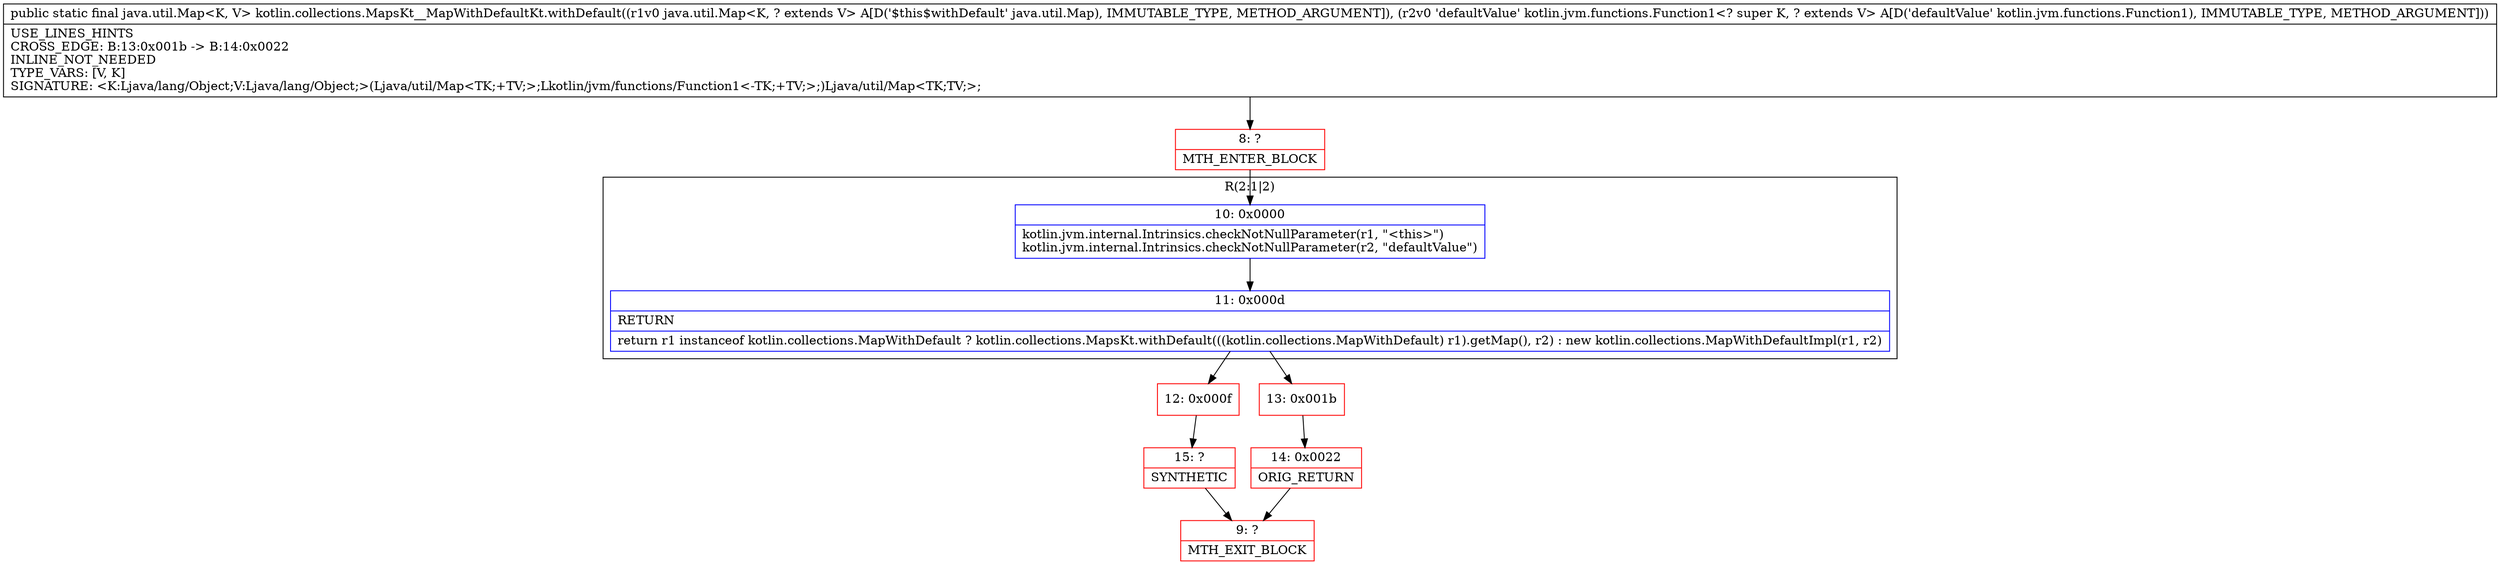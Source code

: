 digraph "CFG forkotlin.collections.MapsKt__MapWithDefaultKt.withDefault(Ljava\/util\/Map;Lkotlin\/jvm\/functions\/Function1;)Ljava\/util\/Map;" {
subgraph cluster_Region_307641881 {
label = "R(2:1|2)";
node [shape=record,color=blue];
Node_10 [shape=record,label="{10\:\ 0x0000|kotlin.jvm.internal.Intrinsics.checkNotNullParameter(r1, \"\<this\>\")\lkotlin.jvm.internal.Intrinsics.checkNotNullParameter(r2, \"defaultValue\")\l}"];
Node_11 [shape=record,label="{11\:\ 0x000d|RETURN\l|return r1 instanceof kotlin.collections.MapWithDefault ? kotlin.collections.MapsKt.withDefault(((kotlin.collections.MapWithDefault) r1).getMap(), r2) : new kotlin.collections.MapWithDefaultImpl(r1, r2)\l}"];
}
Node_8 [shape=record,color=red,label="{8\:\ ?|MTH_ENTER_BLOCK\l}"];
Node_12 [shape=record,color=red,label="{12\:\ 0x000f}"];
Node_15 [shape=record,color=red,label="{15\:\ ?|SYNTHETIC\l}"];
Node_9 [shape=record,color=red,label="{9\:\ ?|MTH_EXIT_BLOCK\l}"];
Node_13 [shape=record,color=red,label="{13\:\ 0x001b}"];
Node_14 [shape=record,color=red,label="{14\:\ 0x0022|ORIG_RETURN\l}"];
MethodNode[shape=record,label="{public static final java.util.Map\<K, V\> kotlin.collections.MapsKt__MapWithDefaultKt.withDefault((r1v0 java.util.Map\<K, ? extends V\> A[D('$this$withDefault' java.util.Map), IMMUTABLE_TYPE, METHOD_ARGUMENT]), (r2v0 'defaultValue' kotlin.jvm.functions.Function1\<? super K, ? extends V\> A[D('defaultValue' kotlin.jvm.functions.Function1), IMMUTABLE_TYPE, METHOD_ARGUMENT]))  | USE_LINES_HINTS\lCROSS_EDGE: B:13:0x001b \-\> B:14:0x0022\lINLINE_NOT_NEEDED\lTYPE_VARS: [V, K]\lSIGNATURE: \<K:Ljava\/lang\/Object;V:Ljava\/lang\/Object;\>(Ljava\/util\/Map\<TK;+TV;\>;Lkotlin\/jvm\/functions\/Function1\<\-TK;+TV;\>;)Ljava\/util\/Map\<TK;TV;\>;\l}"];
MethodNode -> Node_8;Node_10 -> Node_11;
Node_11 -> Node_12;
Node_11 -> Node_13;
Node_8 -> Node_10;
Node_12 -> Node_15;
Node_15 -> Node_9;
Node_13 -> Node_14;
Node_14 -> Node_9;
}

